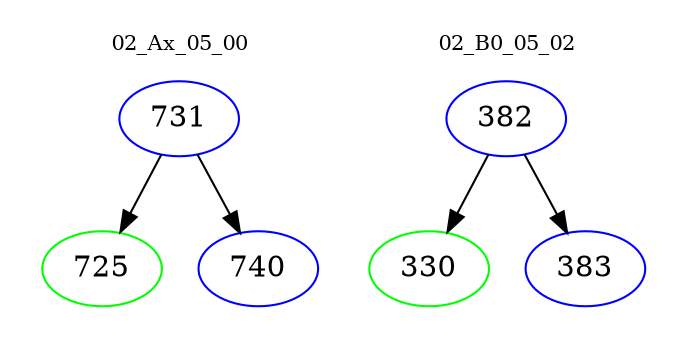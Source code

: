 digraph{
subgraph cluster_0 {
color = white
label = "02_Ax_05_00";
fontsize=10;
T0_731 [label="731", color="blue"]
T0_731 -> T0_725 [color="black"]
T0_725 [label="725", color="green"]
T0_731 -> T0_740 [color="black"]
T0_740 [label="740", color="blue"]
}
subgraph cluster_1 {
color = white
label = "02_B0_05_02";
fontsize=10;
T1_382 [label="382", color="blue"]
T1_382 -> T1_330 [color="black"]
T1_330 [label="330", color="green"]
T1_382 -> T1_383 [color="black"]
T1_383 [label="383", color="blue"]
}
}
